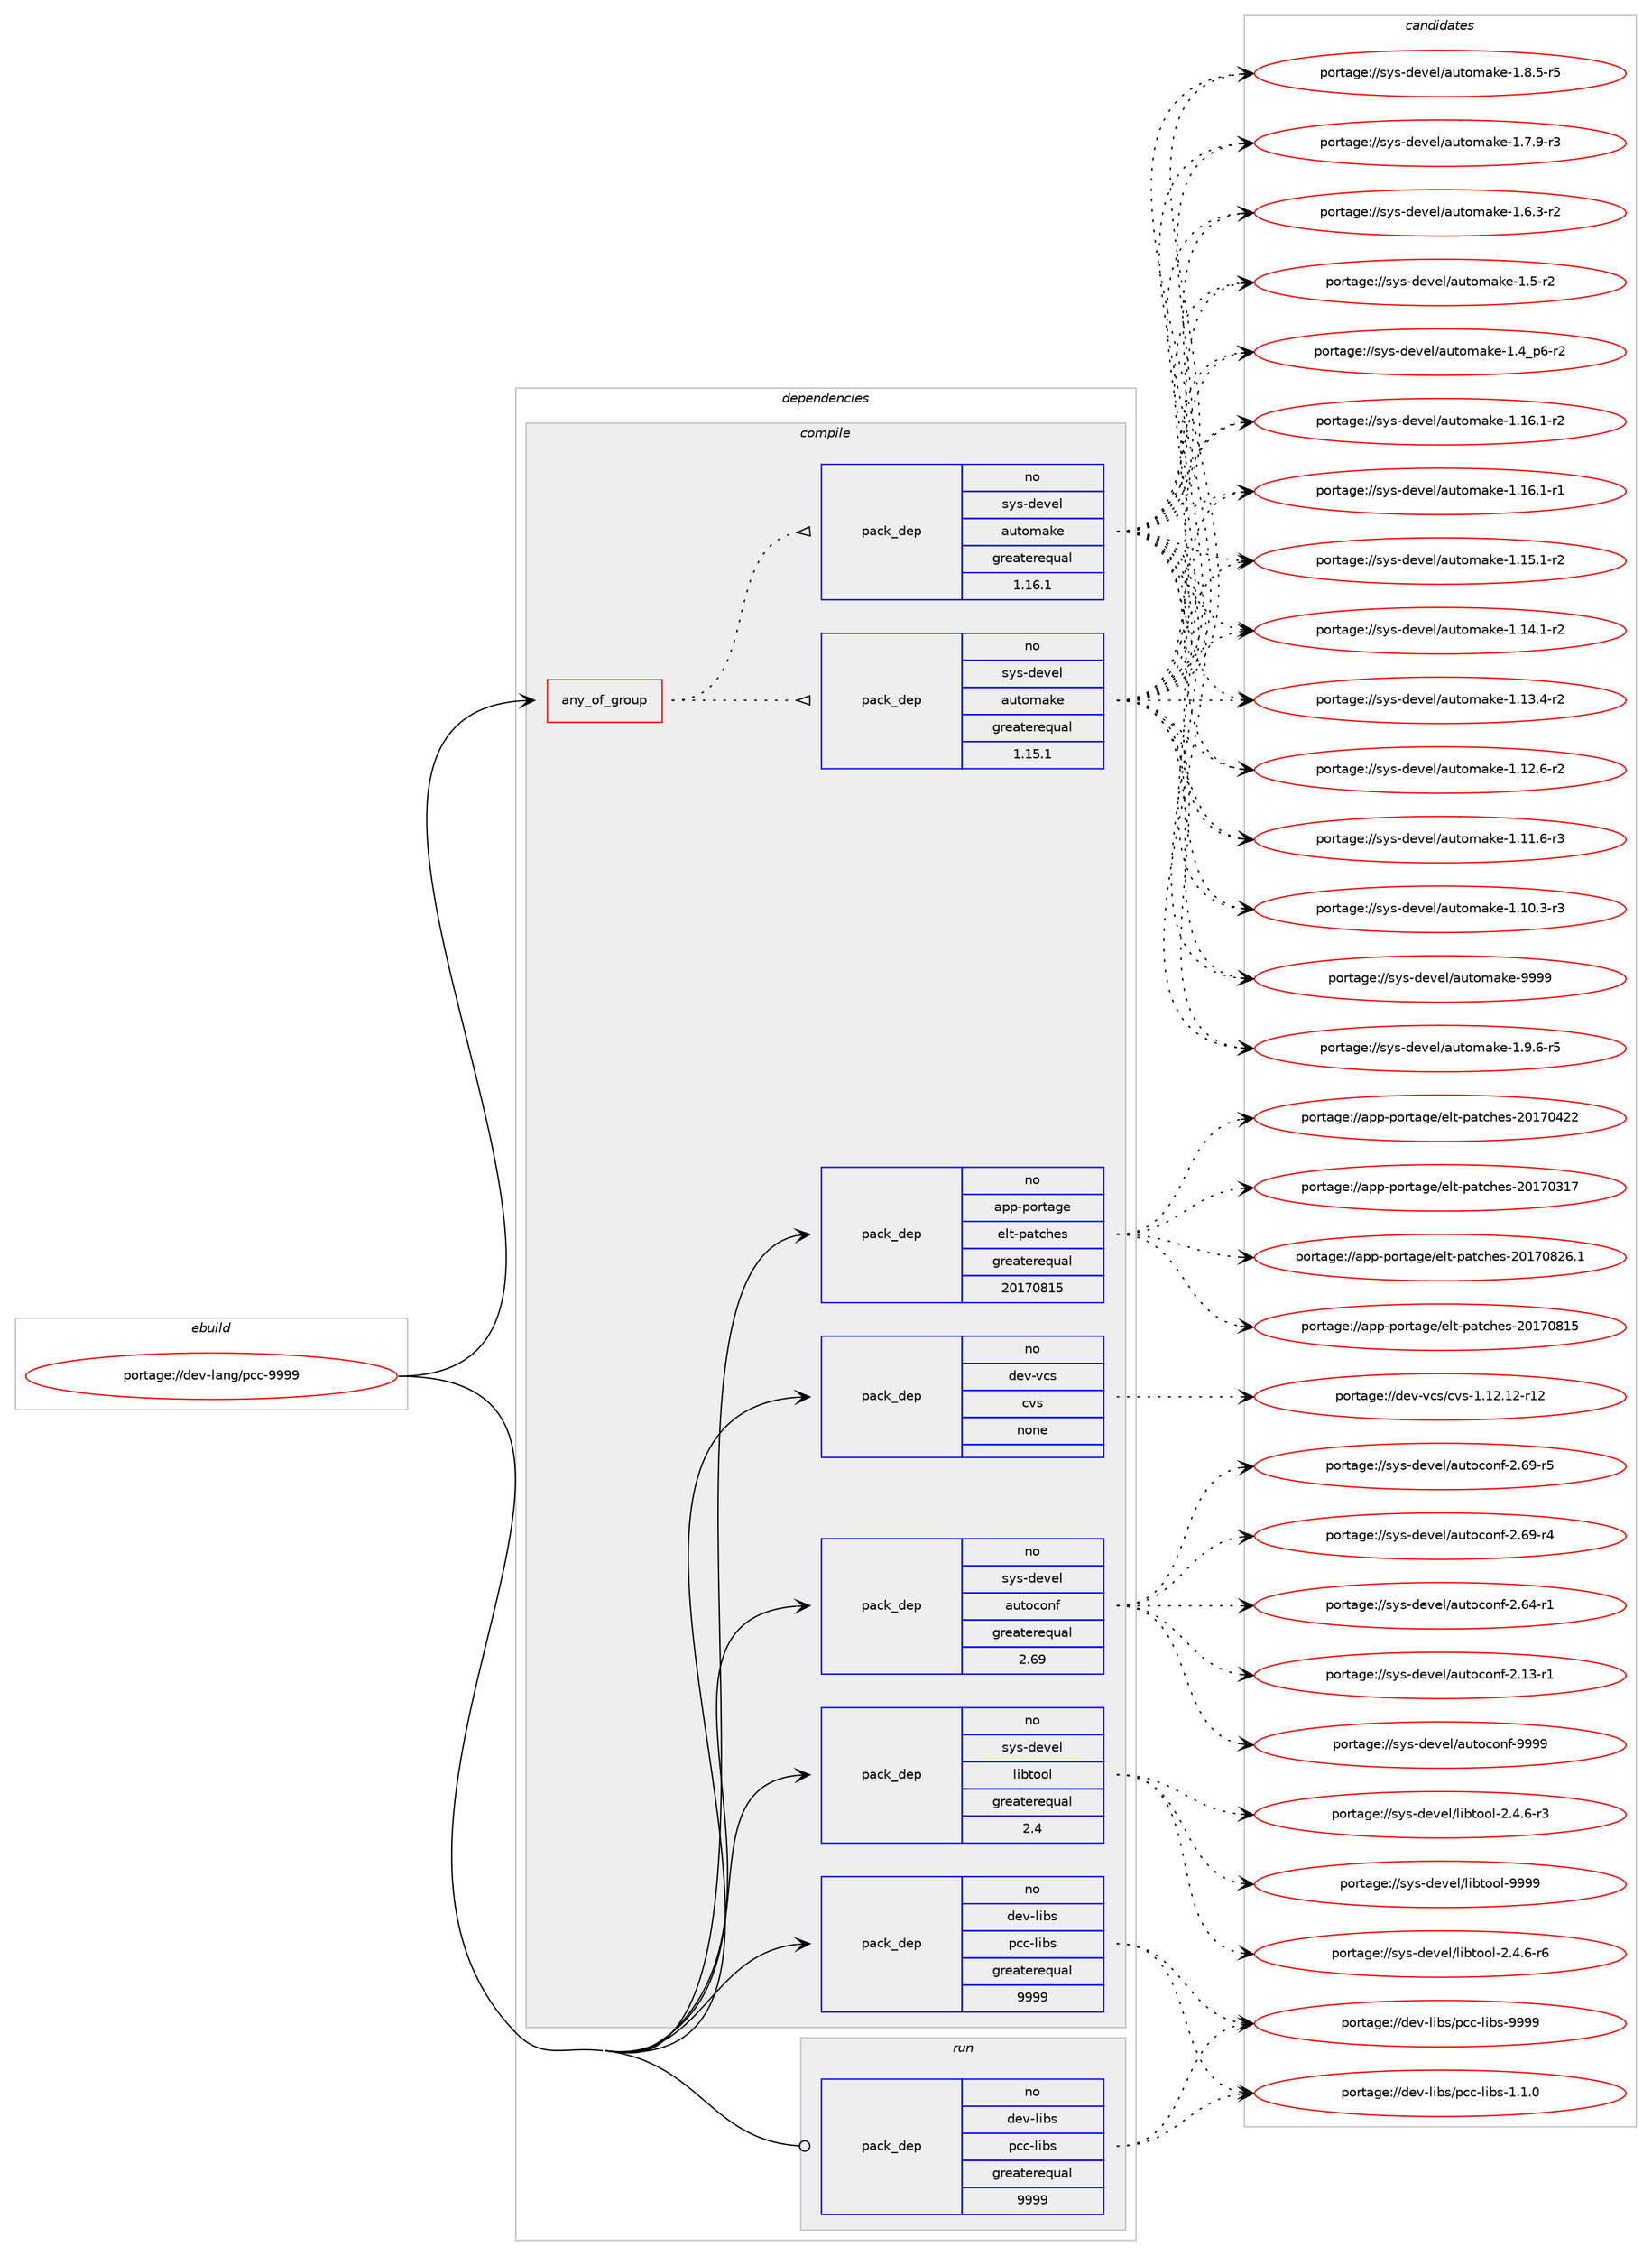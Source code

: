 digraph prolog {

# *************
# Graph options
# *************

newrank=true;
concentrate=true;
compound=true;
graph [rankdir=LR,fontname=Helvetica,fontsize=10,ranksep=1.5];#, ranksep=2.5, nodesep=0.2];
edge  [arrowhead=vee];
node  [fontname=Helvetica,fontsize=10];

# **********
# The ebuild
# **********

subgraph cluster_leftcol {
color=gray;
label=<<i>ebuild</i>>;
id [label="portage://dev-lang/pcc-9999", color=red, width=4, href="../dev-lang/pcc-9999.svg"];
}

# ****************
# The dependencies
# ****************

subgraph cluster_midcol {
color=gray;
label=<<i>dependencies</i>>;
subgraph cluster_compile {
fillcolor="#eeeeee";
style=filled;
label=<<i>compile</i>>;
subgraph any5293 {
dependency521820 [label=<<TABLE BORDER="0" CELLBORDER="1" CELLSPACING="0" CELLPADDING="4"><TR><TD CELLPADDING="10">any_of_group</TD></TR></TABLE>>, shape=none, color=red];subgraph pack388105 {
dependency521821 [label=<<TABLE BORDER="0" CELLBORDER="1" CELLSPACING="0" CELLPADDING="4" WIDTH="220"><TR><TD ROWSPAN="6" CELLPADDING="30">pack_dep</TD></TR><TR><TD WIDTH="110">no</TD></TR><TR><TD>sys-devel</TD></TR><TR><TD>automake</TD></TR><TR><TD>greaterequal</TD></TR><TR><TD>1.16.1</TD></TR></TABLE>>, shape=none, color=blue];
}
dependency521820:e -> dependency521821:w [weight=20,style="dotted",arrowhead="oinv"];
subgraph pack388106 {
dependency521822 [label=<<TABLE BORDER="0" CELLBORDER="1" CELLSPACING="0" CELLPADDING="4" WIDTH="220"><TR><TD ROWSPAN="6" CELLPADDING="30">pack_dep</TD></TR><TR><TD WIDTH="110">no</TD></TR><TR><TD>sys-devel</TD></TR><TR><TD>automake</TD></TR><TR><TD>greaterequal</TD></TR><TR><TD>1.15.1</TD></TR></TABLE>>, shape=none, color=blue];
}
dependency521820:e -> dependency521822:w [weight=20,style="dotted",arrowhead="oinv"];
}
id:e -> dependency521820:w [weight=20,style="solid",arrowhead="vee"];
subgraph pack388107 {
dependency521823 [label=<<TABLE BORDER="0" CELLBORDER="1" CELLSPACING="0" CELLPADDING="4" WIDTH="220"><TR><TD ROWSPAN="6" CELLPADDING="30">pack_dep</TD></TR><TR><TD WIDTH="110">no</TD></TR><TR><TD>app-portage</TD></TR><TR><TD>elt-patches</TD></TR><TR><TD>greaterequal</TD></TR><TR><TD>20170815</TD></TR></TABLE>>, shape=none, color=blue];
}
id:e -> dependency521823:w [weight=20,style="solid",arrowhead="vee"];
subgraph pack388108 {
dependency521824 [label=<<TABLE BORDER="0" CELLBORDER="1" CELLSPACING="0" CELLPADDING="4" WIDTH="220"><TR><TD ROWSPAN="6" CELLPADDING="30">pack_dep</TD></TR><TR><TD WIDTH="110">no</TD></TR><TR><TD>dev-libs</TD></TR><TR><TD>pcc-libs</TD></TR><TR><TD>greaterequal</TD></TR><TR><TD>9999</TD></TR></TABLE>>, shape=none, color=blue];
}
id:e -> dependency521824:w [weight=20,style="solid",arrowhead="vee"];
subgraph pack388109 {
dependency521825 [label=<<TABLE BORDER="0" CELLBORDER="1" CELLSPACING="0" CELLPADDING="4" WIDTH="220"><TR><TD ROWSPAN="6" CELLPADDING="30">pack_dep</TD></TR><TR><TD WIDTH="110">no</TD></TR><TR><TD>dev-vcs</TD></TR><TR><TD>cvs</TD></TR><TR><TD>none</TD></TR><TR><TD></TD></TR></TABLE>>, shape=none, color=blue];
}
id:e -> dependency521825:w [weight=20,style="solid",arrowhead="vee"];
subgraph pack388110 {
dependency521826 [label=<<TABLE BORDER="0" CELLBORDER="1" CELLSPACING="0" CELLPADDING="4" WIDTH="220"><TR><TD ROWSPAN="6" CELLPADDING="30">pack_dep</TD></TR><TR><TD WIDTH="110">no</TD></TR><TR><TD>sys-devel</TD></TR><TR><TD>autoconf</TD></TR><TR><TD>greaterequal</TD></TR><TR><TD>2.69</TD></TR></TABLE>>, shape=none, color=blue];
}
id:e -> dependency521826:w [weight=20,style="solid",arrowhead="vee"];
subgraph pack388111 {
dependency521827 [label=<<TABLE BORDER="0" CELLBORDER="1" CELLSPACING="0" CELLPADDING="4" WIDTH="220"><TR><TD ROWSPAN="6" CELLPADDING="30">pack_dep</TD></TR><TR><TD WIDTH="110">no</TD></TR><TR><TD>sys-devel</TD></TR><TR><TD>libtool</TD></TR><TR><TD>greaterequal</TD></TR><TR><TD>2.4</TD></TR></TABLE>>, shape=none, color=blue];
}
id:e -> dependency521827:w [weight=20,style="solid",arrowhead="vee"];
}
subgraph cluster_compileandrun {
fillcolor="#eeeeee";
style=filled;
label=<<i>compile and run</i>>;
}
subgraph cluster_run {
fillcolor="#eeeeee";
style=filled;
label=<<i>run</i>>;
subgraph pack388112 {
dependency521828 [label=<<TABLE BORDER="0" CELLBORDER="1" CELLSPACING="0" CELLPADDING="4" WIDTH="220"><TR><TD ROWSPAN="6" CELLPADDING="30">pack_dep</TD></TR><TR><TD WIDTH="110">no</TD></TR><TR><TD>dev-libs</TD></TR><TR><TD>pcc-libs</TD></TR><TR><TD>greaterequal</TD></TR><TR><TD>9999</TD></TR></TABLE>>, shape=none, color=blue];
}
id:e -> dependency521828:w [weight=20,style="solid",arrowhead="odot"];
}
}

# **************
# The candidates
# **************

subgraph cluster_choices {
rank=same;
color=gray;
label=<<i>candidates</i>>;

subgraph choice388105 {
color=black;
nodesep=1;
choice115121115451001011181011084797117116111109971071014557575757 [label="portage://sys-devel/automake-9999", color=red, width=4,href="../sys-devel/automake-9999.svg"];
choice115121115451001011181011084797117116111109971071014549465746544511453 [label="portage://sys-devel/automake-1.9.6-r5", color=red, width=4,href="../sys-devel/automake-1.9.6-r5.svg"];
choice115121115451001011181011084797117116111109971071014549465646534511453 [label="portage://sys-devel/automake-1.8.5-r5", color=red, width=4,href="../sys-devel/automake-1.8.5-r5.svg"];
choice115121115451001011181011084797117116111109971071014549465546574511451 [label="portage://sys-devel/automake-1.7.9-r3", color=red, width=4,href="../sys-devel/automake-1.7.9-r3.svg"];
choice115121115451001011181011084797117116111109971071014549465446514511450 [label="portage://sys-devel/automake-1.6.3-r2", color=red, width=4,href="../sys-devel/automake-1.6.3-r2.svg"];
choice11512111545100101118101108479711711611110997107101454946534511450 [label="portage://sys-devel/automake-1.5-r2", color=red, width=4,href="../sys-devel/automake-1.5-r2.svg"];
choice115121115451001011181011084797117116111109971071014549465295112544511450 [label="portage://sys-devel/automake-1.4_p6-r2", color=red, width=4,href="../sys-devel/automake-1.4_p6-r2.svg"];
choice11512111545100101118101108479711711611110997107101454946495446494511450 [label="portage://sys-devel/automake-1.16.1-r2", color=red, width=4,href="../sys-devel/automake-1.16.1-r2.svg"];
choice11512111545100101118101108479711711611110997107101454946495446494511449 [label="portage://sys-devel/automake-1.16.1-r1", color=red, width=4,href="../sys-devel/automake-1.16.1-r1.svg"];
choice11512111545100101118101108479711711611110997107101454946495346494511450 [label="portage://sys-devel/automake-1.15.1-r2", color=red, width=4,href="../sys-devel/automake-1.15.1-r2.svg"];
choice11512111545100101118101108479711711611110997107101454946495246494511450 [label="portage://sys-devel/automake-1.14.1-r2", color=red, width=4,href="../sys-devel/automake-1.14.1-r2.svg"];
choice11512111545100101118101108479711711611110997107101454946495146524511450 [label="portage://sys-devel/automake-1.13.4-r2", color=red, width=4,href="../sys-devel/automake-1.13.4-r2.svg"];
choice11512111545100101118101108479711711611110997107101454946495046544511450 [label="portage://sys-devel/automake-1.12.6-r2", color=red, width=4,href="../sys-devel/automake-1.12.6-r2.svg"];
choice11512111545100101118101108479711711611110997107101454946494946544511451 [label="portage://sys-devel/automake-1.11.6-r3", color=red, width=4,href="../sys-devel/automake-1.11.6-r3.svg"];
choice11512111545100101118101108479711711611110997107101454946494846514511451 [label="portage://sys-devel/automake-1.10.3-r3", color=red, width=4,href="../sys-devel/automake-1.10.3-r3.svg"];
dependency521821:e -> choice115121115451001011181011084797117116111109971071014557575757:w [style=dotted,weight="100"];
dependency521821:e -> choice115121115451001011181011084797117116111109971071014549465746544511453:w [style=dotted,weight="100"];
dependency521821:e -> choice115121115451001011181011084797117116111109971071014549465646534511453:w [style=dotted,weight="100"];
dependency521821:e -> choice115121115451001011181011084797117116111109971071014549465546574511451:w [style=dotted,weight="100"];
dependency521821:e -> choice115121115451001011181011084797117116111109971071014549465446514511450:w [style=dotted,weight="100"];
dependency521821:e -> choice11512111545100101118101108479711711611110997107101454946534511450:w [style=dotted,weight="100"];
dependency521821:e -> choice115121115451001011181011084797117116111109971071014549465295112544511450:w [style=dotted,weight="100"];
dependency521821:e -> choice11512111545100101118101108479711711611110997107101454946495446494511450:w [style=dotted,weight="100"];
dependency521821:e -> choice11512111545100101118101108479711711611110997107101454946495446494511449:w [style=dotted,weight="100"];
dependency521821:e -> choice11512111545100101118101108479711711611110997107101454946495346494511450:w [style=dotted,weight="100"];
dependency521821:e -> choice11512111545100101118101108479711711611110997107101454946495246494511450:w [style=dotted,weight="100"];
dependency521821:e -> choice11512111545100101118101108479711711611110997107101454946495146524511450:w [style=dotted,weight="100"];
dependency521821:e -> choice11512111545100101118101108479711711611110997107101454946495046544511450:w [style=dotted,weight="100"];
dependency521821:e -> choice11512111545100101118101108479711711611110997107101454946494946544511451:w [style=dotted,weight="100"];
dependency521821:e -> choice11512111545100101118101108479711711611110997107101454946494846514511451:w [style=dotted,weight="100"];
}
subgraph choice388106 {
color=black;
nodesep=1;
choice115121115451001011181011084797117116111109971071014557575757 [label="portage://sys-devel/automake-9999", color=red, width=4,href="../sys-devel/automake-9999.svg"];
choice115121115451001011181011084797117116111109971071014549465746544511453 [label="portage://sys-devel/automake-1.9.6-r5", color=red, width=4,href="../sys-devel/automake-1.9.6-r5.svg"];
choice115121115451001011181011084797117116111109971071014549465646534511453 [label="portage://sys-devel/automake-1.8.5-r5", color=red, width=4,href="../sys-devel/automake-1.8.5-r5.svg"];
choice115121115451001011181011084797117116111109971071014549465546574511451 [label="portage://sys-devel/automake-1.7.9-r3", color=red, width=4,href="../sys-devel/automake-1.7.9-r3.svg"];
choice115121115451001011181011084797117116111109971071014549465446514511450 [label="portage://sys-devel/automake-1.6.3-r2", color=red, width=4,href="../sys-devel/automake-1.6.3-r2.svg"];
choice11512111545100101118101108479711711611110997107101454946534511450 [label="portage://sys-devel/automake-1.5-r2", color=red, width=4,href="../sys-devel/automake-1.5-r2.svg"];
choice115121115451001011181011084797117116111109971071014549465295112544511450 [label="portage://sys-devel/automake-1.4_p6-r2", color=red, width=4,href="../sys-devel/automake-1.4_p6-r2.svg"];
choice11512111545100101118101108479711711611110997107101454946495446494511450 [label="portage://sys-devel/automake-1.16.1-r2", color=red, width=4,href="../sys-devel/automake-1.16.1-r2.svg"];
choice11512111545100101118101108479711711611110997107101454946495446494511449 [label="portage://sys-devel/automake-1.16.1-r1", color=red, width=4,href="../sys-devel/automake-1.16.1-r1.svg"];
choice11512111545100101118101108479711711611110997107101454946495346494511450 [label="portage://sys-devel/automake-1.15.1-r2", color=red, width=4,href="../sys-devel/automake-1.15.1-r2.svg"];
choice11512111545100101118101108479711711611110997107101454946495246494511450 [label="portage://sys-devel/automake-1.14.1-r2", color=red, width=4,href="../sys-devel/automake-1.14.1-r2.svg"];
choice11512111545100101118101108479711711611110997107101454946495146524511450 [label="portage://sys-devel/automake-1.13.4-r2", color=red, width=4,href="../sys-devel/automake-1.13.4-r2.svg"];
choice11512111545100101118101108479711711611110997107101454946495046544511450 [label="portage://sys-devel/automake-1.12.6-r2", color=red, width=4,href="../sys-devel/automake-1.12.6-r2.svg"];
choice11512111545100101118101108479711711611110997107101454946494946544511451 [label="portage://sys-devel/automake-1.11.6-r3", color=red, width=4,href="../sys-devel/automake-1.11.6-r3.svg"];
choice11512111545100101118101108479711711611110997107101454946494846514511451 [label="portage://sys-devel/automake-1.10.3-r3", color=red, width=4,href="../sys-devel/automake-1.10.3-r3.svg"];
dependency521822:e -> choice115121115451001011181011084797117116111109971071014557575757:w [style=dotted,weight="100"];
dependency521822:e -> choice115121115451001011181011084797117116111109971071014549465746544511453:w [style=dotted,weight="100"];
dependency521822:e -> choice115121115451001011181011084797117116111109971071014549465646534511453:w [style=dotted,weight="100"];
dependency521822:e -> choice115121115451001011181011084797117116111109971071014549465546574511451:w [style=dotted,weight="100"];
dependency521822:e -> choice115121115451001011181011084797117116111109971071014549465446514511450:w [style=dotted,weight="100"];
dependency521822:e -> choice11512111545100101118101108479711711611110997107101454946534511450:w [style=dotted,weight="100"];
dependency521822:e -> choice115121115451001011181011084797117116111109971071014549465295112544511450:w [style=dotted,weight="100"];
dependency521822:e -> choice11512111545100101118101108479711711611110997107101454946495446494511450:w [style=dotted,weight="100"];
dependency521822:e -> choice11512111545100101118101108479711711611110997107101454946495446494511449:w [style=dotted,weight="100"];
dependency521822:e -> choice11512111545100101118101108479711711611110997107101454946495346494511450:w [style=dotted,weight="100"];
dependency521822:e -> choice11512111545100101118101108479711711611110997107101454946495246494511450:w [style=dotted,weight="100"];
dependency521822:e -> choice11512111545100101118101108479711711611110997107101454946495146524511450:w [style=dotted,weight="100"];
dependency521822:e -> choice11512111545100101118101108479711711611110997107101454946495046544511450:w [style=dotted,weight="100"];
dependency521822:e -> choice11512111545100101118101108479711711611110997107101454946494946544511451:w [style=dotted,weight="100"];
dependency521822:e -> choice11512111545100101118101108479711711611110997107101454946494846514511451:w [style=dotted,weight="100"];
}
subgraph choice388107 {
color=black;
nodesep=1;
choice971121124511211111411697103101471011081164511297116991041011154550484955485650544649 [label="portage://app-portage/elt-patches-20170826.1", color=red, width=4,href="../app-portage/elt-patches-20170826.1.svg"];
choice97112112451121111141169710310147101108116451129711699104101115455048495548564953 [label="portage://app-portage/elt-patches-20170815", color=red, width=4,href="../app-portage/elt-patches-20170815.svg"];
choice97112112451121111141169710310147101108116451129711699104101115455048495548525050 [label="portage://app-portage/elt-patches-20170422", color=red, width=4,href="../app-portage/elt-patches-20170422.svg"];
choice97112112451121111141169710310147101108116451129711699104101115455048495548514955 [label="portage://app-portage/elt-patches-20170317", color=red, width=4,href="../app-portage/elt-patches-20170317.svg"];
dependency521823:e -> choice971121124511211111411697103101471011081164511297116991041011154550484955485650544649:w [style=dotted,weight="100"];
dependency521823:e -> choice97112112451121111141169710310147101108116451129711699104101115455048495548564953:w [style=dotted,weight="100"];
dependency521823:e -> choice97112112451121111141169710310147101108116451129711699104101115455048495548525050:w [style=dotted,weight="100"];
dependency521823:e -> choice97112112451121111141169710310147101108116451129711699104101115455048495548514955:w [style=dotted,weight="100"];
}
subgraph choice388108 {
color=black;
nodesep=1;
choice100101118451081059811547112999945108105981154557575757 [label="portage://dev-libs/pcc-libs-9999", color=red, width=4,href="../dev-libs/pcc-libs-9999.svg"];
choice10010111845108105981154711299994510810598115454946494648 [label="portage://dev-libs/pcc-libs-1.1.0", color=red, width=4,href="../dev-libs/pcc-libs-1.1.0.svg"];
dependency521824:e -> choice100101118451081059811547112999945108105981154557575757:w [style=dotted,weight="100"];
dependency521824:e -> choice10010111845108105981154711299994510810598115454946494648:w [style=dotted,weight="100"];
}
subgraph choice388109 {
color=black;
nodesep=1;
choice100101118451189911547991181154549464950464950451144950 [label="portage://dev-vcs/cvs-1.12.12-r12", color=red, width=4,href="../dev-vcs/cvs-1.12.12-r12.svg"];
dependency521825:e -> choice100101118451189911547991181154549464950464950451144950:w [style=dotted,weight="100"];
}
subgraph choice388110 {
color=black;
nodesep=1;
choice115121115451001011181011084797117116111991111101024557575757 [label="portage://sys-devel/autoconf-9999", color=red, width=4,href="../sys-devel/autoconf-9999.svg"];
choice1151211154510010111810110847971171161119911111010245504654574511453 [label="portage://sys-devel/autoconf-2.69-r5", color=red, width=4,href="../sys-devel/autoconf-2.69-r5.svg"];
choice1151211154510010111810110847971171161119911111010245504654574511452 [label="portage://sys-devel/autoconf-2.69-r4", color=red, width=4,href="../sys-devel/autoconf-2.69-r4.svg"];
choice1151211154510010111810110847971171161119911111010245504654524511449 [label="portage://sys-devel/autoconf-2.64-r1", color=red, width=4,href="../sys-devel/autoconf-2.64-r1.svg"];
choice1151211154510010111810110847971171161119911111010245504649514511449 [label="portage://sys-devel/autoconf-2.13-r1", color=red, width=4,href="../sys-devel/autoconf-2.13-r1.svg"];
dependency521826:e -> choice115121115451001011181011084797117116111991111101024557575757:w [style=dotted,weight="100"];
dependency521826:e -> choice1151211154510010111810110847971171161119911111010245504654574511453:w [style=dotted,weight="100"];
dependency521826:e -> choice1151211154510010111810110847971171161119911111010245504654574511452:w [style=dotted,weight="100"];
dependency521826:e -> choice1151211154510010111810110847971171161119911111010245504654524511449:w [style=dotted,weight="100"];
dependency521826:e -> choice1151211154510010111810110847971171161119911111010245504649514511449:w [style=dotted,weight="100"];
}
subgraph choice388111 {
color=black;
nodesep=1;
choice1151211154510010111810110847108105981161111111084557575757 [label="portage://sys-devel/libtool-9999", color=red, width=4,href="../sys-devel/libtool-9999.svg"];
choice1151211154510010111810110847108105981161111111084550465246544511454 [label="portage://sys-devel/libtool-2.4.6-r6", color=red, width=4,href="../sys-devel/libtool-2.4.6-r6.svg"];
choice1151211154510010111810110847108105981161111111084550465246544511451 [label="portage://sys-devel/libtool-2.4.6-r3", color=red, width=4,href="../sys-devel/libtool-2.4.6-r3.svg"];
dependency521827:e -> choice1151211154510010111810110847108105981161111111084557575757:w [style=dotted,weight="100"];
dependency521827:e -> choice1151211154510010111810110847108105981161111111084550465246544511454:w [style=dotted,weight="100"];
dependency521827:e -> choice1151211154510010111810110847108105981161111111084550465246544511451:w [style=dotted,weight="100"];
}
subgraph choice388112 {
color=black;
nodesep=1;
choice100101118451081059811547112999945108105981154557575757 [label="portage://dev-libs/pcc-libs-9999", color=red, width=4,href="../dev-libs/pcc-libs-9999.svg"];
choice10010111845108105981154711299994510810598115454946494648 [label="portage://dev-libs/pcc-libs-1.1.0", color=red, width=4,href="../dev-libs/pcc-libs-1.1.0.svg"];
dependency521828:e -> choice100101118451081059811547112999945108105981154557575757:w [style=dotted,weight="100"];
dependency521828:e -> choice10010111845108105981154711299994510810598115454946494648:w [style=dotted,weight="100"];
}
}

}
